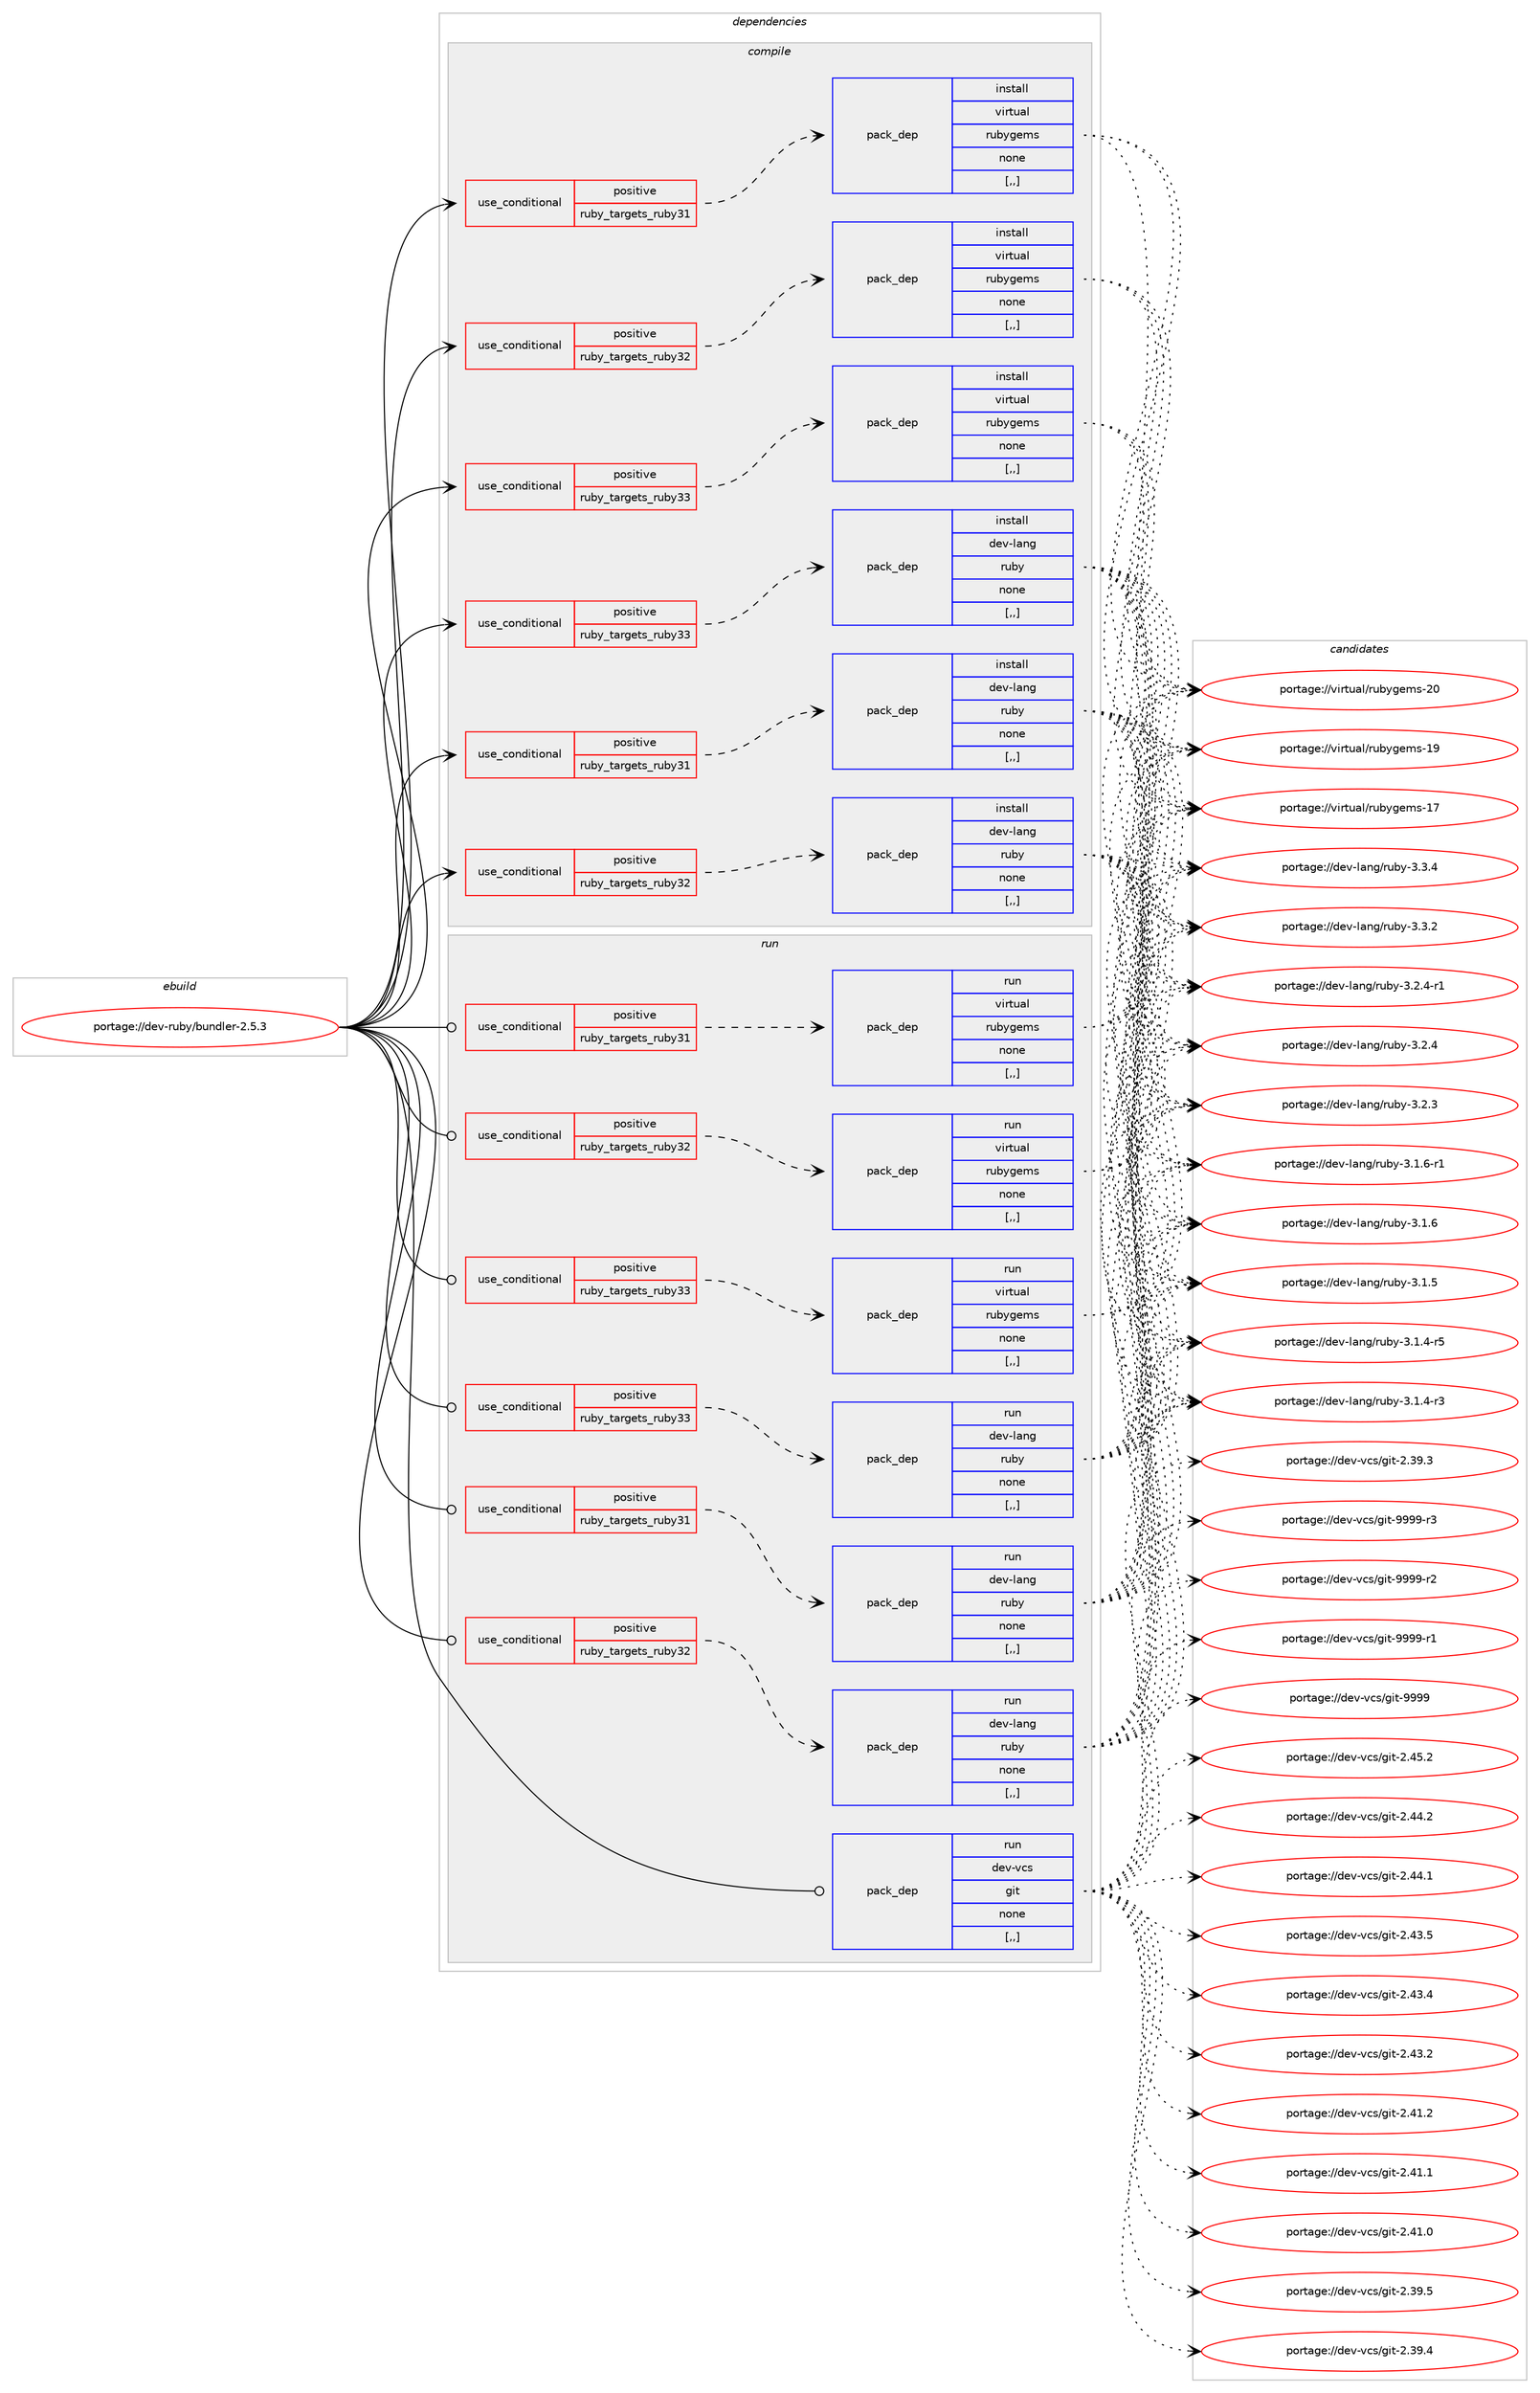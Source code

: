 digraph prolog {

# *************
# Graph options
# *************

newrank=true;
concentrate=true;
compound=true;
graph [rankdir=LR,fontname=Helvetica,fontsize=10,ranksep=1.5];#, ranksep=2.5, nodesep=0.2];
edge  [arrowhead=vee];
node  [fontname=Helvetica,fontsize=10];

# **********
# The ebuild
# **********

subgraph cluster_leftcol {
color=gray;
label=<<i>ebuild</i>>;
id [label="portage://dev-ruby/bundler-2.5.3", color=red, width=4, href="../dev-ruby/bundler-2.5.3.svg"];
}

# ****************
# The dependencies
# ****************

subgraph cluster_midcol {
color=gray;
label=<<i>dependencies</i>>;
subgraph cluster_compile {
fillcolor="#eeeeee";
style=filled;
label=<<i>compile</i>>;
subgraph cond45157 {
dependency178029 [label=<<TABLE BORDER="0" CELLBORDER="1" CELLSPACING="0" CELLPADDING="4"><TR><TD ROWSPAN="3" CELLPADDING="10">use_conditional</TD></TR><TR><TD>positive</TD></TR><TR><TD>ruby_targets_ruby31</TD></TR></TABLE>>, shape=none, color=red];
subgraph pack131581 {
dependency178030 [label=<<TABLE BORDER="0" CELLBORDER="1" CELLSPACING="0" CELLPADDING="4" WIDTH="220"><TR><TD ROWSPAN="6" CELLPADDING="30">pack_dep</TD></TR><TR><TD WIDTH="110">install</TD></TR><TR><TD>dev-lang</TD></TR><TR><TD>ruby</TD></TR><TR><TD>none</TD></TR><TR><TD>[,,]</TD></TR></TABLE>>, shape=none, color=blue];
}
dependency178029:e -> dependency178030:w [weight=20,style="dashed",arrowhead="vee"];
}
id:e -> dependency178029:w [weight=20,style="solid",arrowhead="vee"];
subgraph cond45158 {
dependency178031 [label=<<TABLE BORDER="0" CELLBORDER="1" CELLSPACING="0" CELLPADDING="4"><TR><TD ROWSPAN="3" CELLPADDING="10">use_conditional</TD></TR><TR><TD>positive</TD></TR><TR><TD>ruby_targets_ruby31</TD></TR></TABLE>>, shape=none, color=red];
subgraph pack131582 {
dependency178032 [label=<<TABLE BORDER="0" CELLBORDER="1" CELLSPACING="0" CELLPADDING="4" WIDTH="220"><TR><TD ROWSPAN="6" CELLPADDING="30">pack_dep</TD></TR><TR><TD WIDTH="110">install</TD></TR><TR><TD>virtual</TD></TR><TR><TD>rubygems</TD></TR><TR><TD>none</TD></TR><TR><TD>[,,]</TD></TR></TABLE>>, shape=none, color=blue];
}
dependency178031:e -> dependency178032:w [weight=20,style="dashed",arrowhead="vee"];
}
id:e -> dependency178031:w [weight=20,style="solid",arrowhead="vee"];
subgraph cond45159 {
dependency178033 [label=<<TABLE BORDER="0" CELLBORDER="1" CELLSPACING="0" CELLPADDING="4"><TR><TD ROWSPAN="3" CELLPADDING="10">use_conditional</TD></TR><TR><TD>positive</TD></TR><TR><TD>ruby_targets_ruby32</TD></TR></TABLE>>, shape=none, color=red];
subgraph pack131583 {
dependency178034 [label=<<TABLE BORDER="0" CELLBORDER="1" CELLSPACING="0" CELLPADDING="4" WIDTH="220"><TR><TD ROWSPAN="6" CELLPADDING="30">pack_dep</TD></TR><TR><TD WIDTH="110">install</TD></TR><TR><TD>dev-lang</TD></TR><TR><TD>ruby</TD></TR><TR><TD>none</TD></TR><TR><TD>[,,]</TD></TR></TABLE>>, shape=none, color=blue];
}
dependency178033:e -> dependency178034:w [weight=20,style="dashed",arrowhead="vee"];
}
id:e -> dependency178033:w [weight=20,style="solid",arrowhead="vee"];
subgraph cond45160 {
dependency178035 [label=<<TABLE BORDER="0" CELLBORDER="1" CELLSPACING="0" CELLPADDING="4"><TR><TD ROWSPAN="3" CELLPADDING="10">use_conditional</TD></TR><TR><TD>positive</TD></TR><TR><TD>ruby_targets_ruby32</TD></TR></TABLE>>, shape=none, color=red];
subgraph pack131584 {
dependency178036 [label=<<TABLE BORDER="0" CELLBORDER="1" CELLSPACING="0" CELLPADDING="4" WIDTH="220"><TR><TD ROWSPAN="6" CELLPADDING="30">pack_dep</TD></TR><TR><TD WIDTH="110">install</TD></TR><TR><TD>virtual</TD></TR><TR><TD>rubygems</TD></TR><TR><TD>none</TD></TR><TR><TD>[,,]</TD></TR></TABLE>>, shape=none, color=blue];
}
dependency178035:e -> dependency178036:w [weight=20,style="dashed",arrowhead="vee"];
}
id:e -> dependency178035:w [weight=20,style="solid",arrowhead="vee"];
subgraph cond45161 {
dependency178037 [label=<<TABLE BORDER="0" CELLBORDER="1" CELLSPACING="0" CELLPADDING="4"><TR><TD ROWSPAN="3" CELLPADDING="10">use_conditional</TD></TR><TR><TD>positive</TD></TR><TR><TD>ruby_targets_ruby33</TD></TR></TABLE>>, shape=none, color=red];
subgraph pack131585 {
dependency178038 [label=<<TABLE BORDER="0" CELLBORDER="1" CELLSPACING="0" CELLPADDING="4" WIDTH="220"><TR><TD ROWSPAN="6" CELLPADDING="30">pack_dep</TD></TR><TR><TD WIDTH="110">install</TD></TR><TR><TD>dev-lang</TD></TR><TR><TD>ruby</TD></TR><TR><TD>none</TD></TR><TR><TD>[,,]</TD></TR></TABLE>>, shape=none, color=blue];
}
dependency178037:e -> dependency178038:w [weight=20,style="dashed",arrowhead="vee"];
}
id:e -> dependency178037:w [weight=20,style="solid",arrowhead="vee"];
subgraph cond45162 {
dependency178039 [label=<<TABLE BORDER="0" CELLBORDER="1" CELLSPACING="0" CELLPADDING="4"><TR><TD ROWSPAN="3" CELLPADDING="10">use_conditional</TD></TR><TR><TD>positive</TD></TR><TR><TD>ruby_targets_ruby33</TD></TR></TABLE>>, shape=none, color=red];
subgraph pack131586 {
dependency178040 [label=<<TABLE BORDER="0" CELLBORDER="1" CELLSPACING="0" CELLPADDING="4" WIDTH="220"><TR><TD ROWSPAN="6" CELLPADDING="30">pack_dep</TD></TR><TR><TD WIDTH="110">install</TD></TR><TR><TD>virtual</TD></TR><TR><TD>rubygems</TD></TR><TR><TD>none</TD></TR><TR><TD>[,,]</TD></TR></TABLE>>, shape=none, color=blue];
}
dependency178039:e -> dependency178040:w [weight=20,style="dashed",arrowhead="vee"];
}
id:e -> dependency178039:w [weight=20,style="solid",arrowhead="vee"];
}
subgraph cluster_compileandrun {
fillcolor="#eeeeee";
style=filled;
label=<<i>compile and run</i>>;
}
subgraph cluster_run {
fillcolor="#eeeeee";
style=filled;
label=<<i>run</i>>;
subgraph cond45163 {
dependency178041 [label=<<TABLE BORDER="0" CELLBORDER="1" CELLSPACING="0" CELLPADDING="4"><TR><TD ROWSPAN="3" CELLPADDING="10">use_conditional</TD></TR><TR><TD>positive</TD></TR><TR><TD>ruby_targets_ruby31</TD></TR></TABLE>>, shape=none, color=red];
subgraph pack131587 {
dependency178042 [label=<<TABLE BORDER="0" CELLBORDER="1" CELLSPACING="0" CELLPADDING="4" WIDTH="220"><TR><TD ROWSPAN="6" CELLPADDING="30">pack_dep</TD></TR><TR><TD WIDTH="110">run</TD></TR><TR><TD>dev-lang</TD></TR><TR><TD>ruby</TD></TR><TR><TD>none</TD></TR><TR><TD>[,,]</TD></TR></TABLE>>, shape=none, color=blue];
}
dependency178041:e -> dependency178042:w [weight=20,style="dashed",arrowhead="vee"];
}
id:e -> dependency178041:w [weight=20,style="solid",arrowhead="odot"];
subgraph cond45164 {
dependency178043 [label=<<TABLE BORDER="0" CELLBORDER="1" CELLSPACING="0" CELLPADDING="4"><TR><TD ROWSPAN="3" CELLPADDING="10">use_conditional</TD></TR><TR><TD>positive</TD></TR><TR><TD>ruby_targets_ruby31</TD></TR></TABLE>>, shape=none, color=red];
subgraph pack131588 {
dependency178044 [label=<<TABLE BORDER="0" CELLBORDER="1" CELLSPACING="0" CELLPADDING="4" WIDTH="220"><TR><TD ROWSPAN="6" CELLPADDING="30">pack_dep</TD></TR><TR><TD WIDTH="110">run</TD></TR><TR><TD>virtual</TD></TR><TR><TD>rubygems</TD></TR><TR><TD>none</TD></TR><TR><TD>[,,]</TD></TR></TABLE>>, shape=none, color=blue];
}
dependency178043:e -> dependency178044:w [weight=20,style="dashed",arrowhead="vee"];
}
id:e -> dependency178043:w [weight=20,style="solid",arrowhead="odot"];
subgraph cond45165 {
dependency178045 [label=<<TABLE BORDER="0" CELLBORDER="1" CELLSPACING="0" CELLPADDING="4"><TR><TD ROWSPAN="3" CELLPADDING="10">use_conditional</TD></TR><TR><TD>positive</TD></TR><TR><TD>ruby_targets_ruby32</TD></TR></TABLE>>, shape=none, color=red];
subgraph pack131589 {
dependency178046 [label=<<TABLE BORDER="0" CELLBORDER="1" CELLSPACING="0" CELLPADDING="4" WIDTH="220"><TR><TD ROWSPAN="6" CELLPADDING="30">pack_dep</TD></TR><TR><TD WIDTH="110">run</TD></TR><TR><TD>dev-lang</TD></TR><TR><TD>ruby</TD></TR><TR><TD>none</TD></TR><TR><TD>[,,]</TD></TR></TABLE>>, shape=none, color=blue];
}
dependency178045:e -> dependency178046:w [weight=20,style="dashed",arrowhead="vee"];
}
id:e -> dependency178045:w [weight=20,style="solid",arrowhead="odot"];
subgraph cond45166 {
dependency178047 [label=<<TABLE BORDER="0" CELLBORDER="1" CELLSPACING="0" CELLPADDING="4"><TR><TD ROWSPAN="3" CELLPADDING="10">use_conditional</TD></TR><TR><TD>positive</TD></TR><TR><TD>ruby_targets_ruby32</TD></TR></TABLE>>, shape=none, color=red];
subgraph pack131590 {
dependency178048 [label=<<TABLE BORDER="0" CELLBORDER="1" CELLSPACING="0" CELLPADDING="4" WIDTH="220"><TR><TD ROWSPAN="6" CELLPADDING="30">pack_dep</TD></TR><TR><TD WIDTH="110">run</TD></TR><TR><TD>virtual</TD></TR><TR><TD>rubygems</TD></TR><TR><TD>none</TD></TR><TR><TD>[,,]</TD></TR></TABLE>>, shape=none, color=blue];
}
dependency178047:e -> dependency178048:w [weight=20,style="dashed",arrowhead="vee"];
}
id:e -> dependency178047:w [weight=20,style="solid",arrowhead="odot"];
subgraph cond45167 {
dependency178049 [label=<<TABLE BORDER="0" CELLBORDER="1" CELLSPACING="0" CELLPADDING="4"><TR><TD ROWSPAN="3" CELLPADDING="10">use_conditional</TD></TR><TR><TD>positive</TD></TR><TR><TD>ruby_targets_ruby33</TD></TR></TABLE>>, shape=none, color=red];
subgraph pack131591 {
dependency178050 [label=<<TABLE BORDER="0" CELLBORDER="1" CELLSPACING="0" CELLPADDING="4" WIDTH="220"><TR><TD ROWSPAN="6" CELLPADDING="30">pack_dep</TD></TR><TR><TD WIDTH="110">run</TD></TR><TR><TD>dev-lang</TD></TR><TR><TD>ruby</TD></TR><TR><TD>none</TD></TR><TR><TD>[,,]</TD></TR></TABLE>>, shape=none, color=blue];
}
dependency178049:e -> dependency178050:w [weight=20,style="dashed",arrowhead="vee"];
}
id:e -> dependency178049:w [weight=20,style="solid",arrowhead="odot"];
subgraph cond45168 {
dependency178051 [label=<<TABLE BORDER="0" CELLBORDER="1" CELLSPACING="0" CELLPADDING="4"><TR><TD ROWSPAN="3" CELLPADDING="10">use_conditional</TD></TR><TR><TD>positive</TD></TR><TR><TD>ruby_targets_ruby33</TD></TR></TABLE>>, shape=none, color=red];
subgraph pack131592 {
dependency178052 [label=<<TABLE BORDER="0" CELLBORDER="1" CELLSPACING="0" CELLPADDING="4" WIDTH="220"><TR><TD ROWSPAN="6" CELLPADDING="30">pack_dep</TD></TR><TR><TD WIDTH="110">run</TD></TR><TR><TD>virtual</TD></TR><TR><TD>rubygems</TD></TR><TR><TD>none</TD></TR><TR><TD>[,,]</TD></TR></TABLE>>, shape=none, color=blue];
}
dependency178051:e -> dependency178052:w [weight=20,style="dashed",arrowhead="vee"];
}
id:e -> dependency178051:w [weight=20,style="solid",arrowhead="odot"];
subgraph pack131593 {
dependency178053 [label=<<TABLE BORDER="0" CELLBORDER="1" CELLSPACING="0" CELLPADDING="4" WIDTH="220"><TR><TD ROWSPAN="6" CELLPADDING="30">pack_dep</TD></TR><TR><TD WIDTH="110">run</TD></TR><TR><TD>dev-vcs</TD></TR><TR><TD>git</TD></TR><TR><TD>none</TD></TR><TR><TD>[,,]</TD></TR></TABLE>>, shape=none, color=blue];
}
id:e -> dependency178053:w [weight=20,style="solid",arrowhead="odot"];
}
}

# **************
# The candidates
# **************

subgraph cluster_choices {
rank=same;
color=gray;
label=<<i>candidates</i>>;

subgraph choice131581 {
color=black;
nodesep=1;
choice10010111845108971101034711411798121455146514652 [label="portage://dev-lang/ruby-3.3.4", color=red, width=4,href="../dev-lang/ruby-3.3.4.svg"];
choice10010111845108971101034711411798121455146514650 [label="portage://dev-lang/ruby-3.3.2", color=red, width=4,href="../dev-lang/ruby-3.3.2.svg"];
choice100101118451089711010347114117981214551465046524511449 [label="portage://dev-lang/ruby-3.2.4-r1", color=red, width=4,href="../dev-lang/ruby-3.2.4-r1.svg"];
choice10010111845108971101034711411798121455146504652 [label="portage://dev-lang/ruby-3.2.4", color=red, width=4,href="../dev-lang/ruby-3.2.4.svg"];
choice10010111845108971101034711411798121455146504651 [label="portage://dev-lang/ruby-3.2.3", color=red, width=4,href="../dev-lang/ruby-3.2.3.svg"];
choice100101118451089711010347114117981214551464946544511449 [label="portage://dev-lang/ruby-3.1.6-r1", color=red, width=4,href="../dev-lang/ruby-3.1.6-r1.svg"];
choice10010111845108971101034711411798121455146494654 [label="portage://dev-lang/ruby-3.1.6", color=red, width=4,href="../dev-lang/ruby-3.1.6.svg"];
choice10010111845108971101034711411798121455146494653 [label="portage://dev-lang/ruby-3.1.5", color=red, width=4,href="../dev-lang/ruby-3.1.5.svg"];
choice100101118451089711010347114117981214551464946524511453 [label="portage://dev-lang/ruby-3.1.4-r5", color=red, width=4,href="../dev-lang/ruby-3.1.4-r5.svg"];
choice100101118451089711010347114117981214551464946524511451 [label="portage://dev-lang/ruby-3.1.4-r3", color=red, width=4,href="../dev-lang/ruby-3.1.4-r3.svg"];
dependency178030:e -> choice10010111845108971101034711411798121455146514652:w [style=dotted,weight="100"];
dependency178030:e -> choice10010111845108971101034711411798121455146514650:w [style=dotted,weight="100"];
dependency178030:e -> choice100101118451089711010347114117981214551465046524511449:w [style=dotted,weight="100"];
dependency178030:e -> choice10010111845108971101034711411798121455146504652:w [style=dotted,weight="100"];
dependency178030:e -> choice10010111845108971101034711411798121455146504651:w [style=dotted,weight="100"];
dependency178030:e -> choice100101118451089711010347114117981214551464946544511449:w [style=dotted,weight="100"];
dependency178030:e -> choice10010111845108971101034711411798121455146494654:w [style=dotted,weight="100"];
dependency178030:e -> choice10010111845108971101034711411798121455146494653:w [style=dotted,weight="100"];
dependency178030:e -> choice100101118451089711010347114117981214551464946524511453:w [style=dotted,weight="100"];
dependency178030:e -> choice100101118451089711010347114117981214551464946524511451:w [style=dotted,weight="100"];
}
subgraph choice131582 {
color=black;
nodesep=1;
choice118105114116117971084711411798121103101109115455048 [label="portage://virtual/rubygems-20", color=red, width=4,href="../virtual/rubygems-20.svg"];
choice118105114116117971084711411798121103101109115454957 [label="portage://virtual/rubygems-19", color=red, width=4,href="../virtual/rubygems-19.svg"];
choice118105114116117971084711411798121103101109115454955 [label="portage://virtual/rubygems-17", color=red, width=4,href="../virtual/rubygems-17.svg"];
dependency178032:e -> choice118105114116117971084711411798121103101109115455048:w [style=dotted,weight="100"];
dependency178032:e -> choice118105114116117971084711411798121103101109115454957:w [style=dotted,weight="100"];
dependency178032:e -> choice118105114116117971084711411798121103101109115454955:w [style=dotted,weight="100"];
}
subgraph choice131583 {
color=black;
nodesep=1;
choice10010111845108971101034711411798121455146514652 [label="portage://dev-lang/ruby-3.3.4", color=red, width=4,href="../dev-lang/ruby-3.3.4.svg"];
choice10010111845108971101034711411798121455146514650 [label="portage://dev-lang/ruby-3.3.2", color=red, width=4,href="../dev-lang/ruby-3.3.2.svg"];
choice100101118451089711010347114117981214551465046524511449 [label="portage://dev-lang/ruby-3.2.4-r1", color=red, width=4,href="../dev-lang/ruby-3.2.4-r1.svg"];
choice10010111845108971101034711411798121455146504652 [label="portage://dev-lang/ruby-3.2.4", color=red, width=4,href="../dev-lang/ruby-3.2.4.svg"];
choice10010111845108971101034711411798121455146504651 [label="portage://dev-lang/ruby-3.2.3", color=red, width=4,href="../dev-lang/ruby-3.2.3.svg"];
choice100101118451089711010347114117981214551464946544511449 [label="portage://dev-lang/ruby-3.1.6-r1", color=red, width=4,href="../dev-lang/ruby-3.1.6-r1.svg"];
choice10010111845108971101034711411798121455146494654 [label="portage://dev-lang/ruby-3.1.6", color=red, width=4,href="../dev-lang/ruby-3.1.6.svg"];
choice10010111845108971101034711411798121455146494653 [label="portage://dev-lang/ruby-3.1.5", color=red, width=4,href="../dev-lang/ruby-3.1.5.svg"];
choice100101118451089711010347114117981214551464946524511453 [label="portage://dev-lang/ruby-3.1.4-r5", color=red, width=4,href="../dev-lang/ruby-3.1.4-r5.svg"];
choice100101118451089711010347114117981214551464946524511451 [label="portage://dev-lang/ruby-3.1.4-r3", color=red, width=4,href="../dev-lang/ruby-3.1.4-r3.svg"];
dependency178034:e -> choice10010111845108971101034711411798121455146514652:w [style=dotted,weight="100"];
dependency178034:e -> choice10010111845108971101034711411798121455146514650:w [style=dotted,weight="100"];
dependency178034:e -> choice100101118451089711010347114117981214551465046524511449:w [style=dotted,weight="100"];
dependency178034:e -> choice10010111845108971101034711411798121455146504652:w [style=dotted,weight="100"];
dependency178034:e -> choice10010111845108971101034711411798121455146504651:w [style=dotted,weight="100"];
dependency178034:e -> choice100101118451089711010347114117981214551464946544511449:w [style=dotted,weight="100"];
dependency178034:e -> choice10010111845108971101034711411798121455146494654:w [style=dotted,weight="100"];
dependency178034:e -> choice10010111845108971101034711411798121455146494653:w [style=dotted,weight="100"];
dependency178034:e -> choice100101118451089711010347114117981214551464946524511453:w [style=dotted,weight="100"];
dependency178034:e -> choice100101118451089711010347114117981214551464946524511451:w [style=dotted,weight="100"];
}
subgraph choice131584 {
color=black;
nodesep=1;
choice118105114116117971084711411798121103101109115455048 [label="portage://virtual/rubygems-20", color=red, width=4,href="../virtual/rubygems-20.svg"];
choice118105114116117971084711411798121103101109115454957 [label="portage://virtual/rubygems-19", color=red, width=4,href="../virtual/rubygems-19.svg"];
choice118105114116117971084711411798121103101109115454955 [label="portage://virtual/rubygems-17", color=red, width=4,href="../virtual/rubygems-17.svg"];
dependency178036:e -> choice118105114116117971084711411798121103101109115455048:w [style=dotted,weight="100"];
dependency178036:e -> choice118105114116117971084711411798121103101109115454957:w [style=dotted,weight="100"];
dependency178036:e -> choice118105114116117971084711411798121103101109115454955:w [style=dotted,weight="100"];
}
subgraph choice131585 {
color=black;
nodesep=1;
choice10010111845108971101034711411798121455146514652 [label="portage://dev-lang/ruby-3.3.4", color=red, width=4,href="../dev-lang/ruby-3.3.4.svg"];
choice10010111845108971101034711411798121455146514650 [label="portage://dev-lang/ruby-3.3.2", color=red, width=4,href="../dev-lang/ruby-3.3.2.svg"];
choice100101118451089711010347114117981214551465046524511449 [label="portage://dev-lang/ruby-3.2.4-r1", color=red, width=4,href="../dev-lang/ruby-3.2.4-r1.svg"];
choice10010111845108971101034711411798121455146504652 [label="portage://dev-lang/ruby-3.2.4", color=red, width=4,href="../dev-lang/ruby-3.2.4.svg"];
choice10010111845108971101034711411798121455146504651 [label="portage://dev-lang/ruby-3.2.3", color=red, width=4,href="../dev-lang/ruby-3.2.3.svg"];
choice100101118451089711010347114117981214551464946544511449 [label="portage://dev-lang/ruby-3.1.6-r1", color=red, width=4,href="../dev-lang/ruby-3.1.6-r1.svg"];
choice10010111845108971101034711411798121455146494654 [label="portage://dev-lang/ruby-3.1.6", color=red, width=4,href="../dev-lang/ruby-3.1.6.svg"];
choice10010111845108971101034711411798121455146494653 [label="portage://dev-lang/ruby-3.1.5", color=red, width=4,href="../dev-lang/ruby-3.1.5.svg"];
choice100101118451089711010347114117981214551464946524511453 [label="portage://dev-lang/ruby-3.1.4-r5", color=red, width=4,href="../dev-lang/ruby-3.1.4-r5.svg"];
choice100101118451089711010347114117981214551464946524511451 [label="portage://dev-lang/ruby-3.1.4-r3", color=red, width=4,href="../dev-lang/ruby-3.1.4-r3.svg"];
dependency178038:e -> choice10010111845108971101034711411798121455146514652:w [style=dotted,weight="100"];
dependency178038:e -> choice10010111845108971101034711411798121455146514650:w [style=dotted,weight="100"];
dependency178038:e -> choice100101118451089711010347114117981214551465046524511449:w [style=dotted,weight="100"];
dependency178038:e -> choice10010111845108971101034711411798121455146504652:w [style=dotted,weight="100"];
dependency178038:e -> choice10010111845108971101034711411798121455146504651:w [style=dotted,weight="100"];
dependency178038:e -> choice100101118451089711010347114117981214551464946544511449:w [style=dotted,weight="100"];
dependency178038:e -> choice10010111845108971101034711411798121455146494654:w [style=dotted,weight="100"];
dependency178038:e -> choice10010111845108971101034711411798121455146494653:w [style=dotted,weight="100"];
dependency178038:e -> choice100101118451089711010347114117981214551464946524511453:w [style=dotted,weight="100"];
dependency178038:e -> choice100101118451089711010347114117981214551464946524511451:w [style=dotted,weight="100"];
}
subgraph choice131586 {
color=black;
nodesep=1;
choice118105114116117971084711411798121103101109115455048 [label="portage://virtual/rubygems-20", color=red, width=4,href="../virtual/rubygems-20.svg"];
choice118105114116117971084711411798121103101109115454957 [label="portage://virtual/rubygems-19", color=red, width=4,href="../virtual/rubygems-19.svg"];
choice118105114116117971084711411798121103101109115454955 [label="portage://virtual/rubygems-17", color=red, width=4,href="../virtual/rubygems-17.svg"];
dependency178040:e -> choice118105114116117971084711411798121103101109115455048:w [style=dotted,weight="100"];
dependency178040:e -> choice118105114116117971084711411798121103101109115454957:w [style=dotted,weight="100"];
dependency178040:e -> choice118105114116117971084711411798121103101109115454955:w [style=dotted,weight="100"];
}
subgraph choice131587 {
color=black;
nodesep=1;
choice10010111845108971101034711411798121455146514652 [label="portage://dev-lang/ruby-3.3.4", color=red, width=4,href="../dev-lang/ruby-3.3.4.svg"];
choice10010111845108971101034711411798121455146514650 [label="portage://dev-lang/ruby-3.3.2", color=red, width=4,href="../dev-lang/ruby-3.3.2.svg"];
choice100101118451089711010347114117981214551465046524511449 [label="portage://dev-lang/ruby-3.2.4-r1", color=red, width=4,href="../dev-lang/ruby-3.2.4-r1.svg"];
choice10010111845108971101034711411798121455146504652 [label="portage://dev-lang/ruby-3.2.4", color=red, width=4,href="../dev-lang/ruby-3.2.4.svg"];
choice10010111845108971101034711411798121455146504651 [label="portage://dev-lang/ruby-3.2.3", color=red, width=4,href="../dev-lang/ruby-3.2.3.svg"];
choice100101118451089711010347114117981214551464946544511449 [label="portage://dev-lang/ruby-3.1.6-r1", color=red, width=4,href="../dev-lang/ruby-3.1.6-r1.svg"];
choice10010111845108971101034711411798121455146494654 [label="portage://dev-lang/ruby-3.1.6", color=red, width=4,href="../dev-lang/ruby-3.1.6.svg"];
choice10010111845108971101034711411798121455146494653 [label="portage://dev-lang/ruby-3.1.5", color=red, width=4,href="../dev-lang/ruby-3.1.5.svg"];
choice100101118451089711010347114117981214551464946524511453 [label="portage://dev-lang/ruby-3.1.4-r5", color=red, width=4,href="../dev-lang/ruby-3.1.4-r5.svg"];
choice100101118451089711010347114117981214551464946524511451 [label="portage://dev-lang/ruby-3.1.4-r3", color=red, width=4,href="../dev-lang/ruby-3.1.4-r3.svg"];
dependency178042:e -> choice10010111845108971101034711411798121455146514652:w [style=dotted,weight="100"];
dependency178042:e -> choice10010111845108971101034711411798121455146514650:w [style=dotted,weight="100"];
dependency178042:e -> choice100101118451089711010347114117981214551465046524511449:w [style=dotted,weight="100"];
dependency178042:e -> choice10010111845108971101034711411798121455146504652:w [style=dotted,weight="100"];
dependency178042:e -> choice10010111845108971101034711411798121455146504651:w [style=dotted,weight="100"];
dependency178042:e -> choice100101118451089711010347114117981214551464946544511449:w [style=dotted,weight="100"];
dependency178042:e -> choice10010111845108971101034711411798121455146494654:w [style=dotted,weight="100"];
dependency178042:e -> choice10010111845108971101034711411798121455146494653:w [style=dotted,weight="100"];
dependency178042:e -> choice100101118451089711010347114117981214551464946524511453:w [style=dotted,weight="100"];
dependency178042:e -> choice100101118451089711010347114117981214551464946524511451:w [style=dotted,weight="100"];
}
subgraph choice131588 {
color=black;
nodesep=1;
choice118105114116117971084711411798121103101109115455048 [label="portage://virtual/rubygems-20", color=red, width=4,href="../virtual/rubygems-20.svg"];
choice118105114116117971084711411798121103101109115454957 [label="portage://virtual/rubygems-19", color=red, width=4,href="../virtual/rubygems-19.svg"];
choice118105114116117971084711411798121103101109115454955 [label="portage://virtual/rubygems-17", color=red, width=4,href="../virtual/rubygems-17.svg"];
dependency178044:e -> choice118105114116117971084711411798121103101109115455048:w [style=dotted,weight="100"];
dependency178044:e -> choice118105114116117971084711411798121103101109115454957:w [style=dotted,weight="100"];
dependency178044:e -> choice118105114116117971084711411798121103101109115454955:w [style=dotted,weight="100"];
}
subgraph choice131589 {
color=black;
nodesep=1;
choice10010111845108971101034711411798121455146514652 [label="portage://dev-lang/ruby-3.3.4", color=red, width=4,href="../dev-lang/ruby-3.3.4.svg"];
choice10010111845108971101034711411798121455146514650 [label="portage://dev-lang/ruby-3.3.2", color=red, width=4,href="../dev-lang/ruby-3.3.2.svg"];
choice100101118451089711010347114117981214551465046524511449 [label="portage://dev-lang/ruby-3.2.4-r1", color=red, width=4,href="../dev-lang/ruby-3.2.4-r1.svg"];
choice10010111845108971101034711411798121455146504652 [label="portage://dev-lang/ruby-3.2.4", color=red, width=4,href="../dev-lang/ruby-3.2.4.svg"];
choice10010111845108971101034711411798121455146504651 [label="portage://dev-lang/ruby-3.2.3", color=red, width=4,href="../dev-lang/ruby-3.2.3.svg"];
choice100101118451089711010347114117981214551464946544511449 [label="portage://dev-lang/ruby-3.1.6-r1", color=red, width=4,href="../dev-lang/ruby-3.1.6-r1.svg"];
choice10010111845108971101034711411798121455146494654 [label="portage://dev-lang/ruby-3.1.6", color=red, width=4,href="../dev-lang/ruby-3.1.6.svg"];
choice10010111845108971101034711411798121455146494653 [label="portage://dev-lang/ruby-3.1.5", color=red, width=4,href="../dev-lang/ruby-3.1.5.svg"];
choice100101118451089711010347114117981214551464946524511453 [label="portage://dev-lang/ruby-3.1.4-r5", color=red, width=4,href="../dev-lang/ruby-3.1.4-r5.svg"];
choice100101118451089711010347114117981214551464946524511451 [label="portage://dev-lang/ruby-3.1.4-r3", color=red, width=4,href="../dev-lang/ruby-3.1.4-r3.svg"];
dependency178046:e -> choice10010111845108971101034711411798121455146514652:w [style=dotted,weight="100"];
dependency178046:e -> choice10010111845108971101034711411798121455146514650:w [style=dotted,weight="100"];
dependency178046:e -> choice100101118451089711010347114117981214551465046524511449:w [style=dotted,weight="100"];
dependency178046:e -> choice10010111845108971101034711411798121455146504652:w [style=dotted,weight="100"];
dependency178046:e -> choice10010111845108971101034711411798121455146504651:w [style=dotted,weight="100"];
dependency178046:e -> choice100101118451089711010347114117981214551464946544511449:w [style=dotted,weight="100"];
dependency178046:e -> choice10010111845108971101034711411798121455146494654:w [style=dotted,weight="100"];
dependency178046:e -> choice10010111845108971101034711411798121455146494653:w [style=dotted,weight="100"];
dependency178046:e -> choice100101118451089711010347114117981214551464946524511453:w [style=dotted,weight="100"];
dependency178046:e -> choice100101118451089711010347114117981214551464946524511451:w [style=dotted,weight="100"];
}
subgraph choice131590 {
color=black;
nodesep=1;
choice118105114116117971084711411798121103101109115455048 [label="portage://virtual/rubygems-20", color=red, width=4,href="../virtual/rubygems-20.svg"];
choice118105114116117971084711411798121103101109115454957 [label="portage://virtual/rubygems-19", color=red, width=4,href="../virtual/rubygems-19.svg"];
choice118105114116117971084711411798121103101109115454955 [label="portage://virtual/rubygems-17", color=red, width=4,href="../virtual/rubygems-17.svg"];
dependency178048:e -> choice118105114116117971084711411798121103101109115455048:w [style=dotted,weight="100"];
dependency178048:e -> choice118105114116117971084711411798121103101109115454957:w [style=dotted,weight="100"];
dependency178048:e -> choice118105114116117971084711411798121103101109115454955:w [style=dotted,weight="100"];
}
subgraph choice131591 {
color=black;
nodesep=1;
choice10010111845108971101034711411798121455146514652 [label="portage://dev-lang/ruby-3.3.4", color=red, width=4,href="../dev-lang/ruby-3.3.4.svg"];
choice10010111845108971101034711411798121455146514650 [label="portage://dev-lang/ruby-3.3.2", color=red, width=4,href="../dev-lang/ruby-3.3.2.svg"];
choice100101118451089711010347114117981214551465046524511449 [label="portage://dev-lang/ruby-3.2.4-r1", color=red, width=4,href="../dev-lang/ruby-3.2.4-r1.svg"];
choice10010111845108971101034711411798121455146504652 [label="portage://dev-lang/ruby-3.2.4", color=red, width=4,href="../dev-lang/ruby-3.2.4.svg"];
choice10010111845108971101034711411798121455146504651 [label="portage://dev-lang/ruby-3.2.3", color=red, width=4,href="../dev-lang/ruby-3.2.3.svg"];
choice100101118451089711010347114117981214551464946544511449 [label="portage://dev-lang/ruby-3.1.6-r1", color=red, width=4,href="../dev-lang/ruby-3.1.6-r1.svg"];
choice10010111845108971101034711411798121455146494654 [label="portage://dev-lang/ruby-3.1.6", color=red, width=4,href="../dev-lang/ruby-3.1.6.svg"];
choice10010111845108971101034711411798121455146494653 [label="portage://dev-lang/ruby-3.1.5", color=red, width=4,href="../dev-lang/ruby-3.1.5.svg"];
choice100101118451089711010347114117981214551464946524511453 [label="portage://dev-lang/ruby-3.1.4-r5", color=red, width=4,href="../dev-lang/ruby-3.1.4-r5.svg"];
choice100101118451089711010347114117981214551464946524511451 [label="portage://dev-lang/ruby-3.1.4-r3", color=red, width=4,href="../dev-lang/ruby-3.1.4-r3.svg"];
dependency178050:e -> choice10010111845108971101034711411798121455146514652:w [style=dotted,weight="100"];
dependency178050:e -> choice10010111845108971101034711411798121455146514650:w [style=dotted,weight="100"];
dependency178050:e -> choice100101118451089711010347114117981214551465046524511449:w [style=dotted,weight="100"];
dependency178050:e -> choice10010111845108971101034711411798121455146504652:w [style=dotted,weight="100"];
dependency178050:e -> choice10010111845108971101034711411798121455146504651:w [style=dotted,weight="100"];
dependency178050:e -> choice100101118451089711010347114117981214551464946544511449:w [style=dotted,weight="100"];
dependency178050:e -> choice10010111845108971101034711411798121455146494654:w [style=dotted,weight="100"];
dependency178050:e -> choice10010111845108971101034711411798121455146494653:w [style=dotted,weight="100"];
dependency178050:e -> choice100101118451089711010347114117981214551464946524511453:w [style=dotted,weight="100"];
dependency178050:e -> choice100101118451089711010347114117981214551464946524511451:w [style=dotted,weight="100"];
}
subgraph choice131592 {
color=black;
nodesep=1;
choice118105114116117971084711411798121103101109115455048 [label="portage://virtual/rubygems-20", color=red, width=4,href="../virtual/rubygems-20.svg"];
choice118105114116117971084711411798121103101109115454957 [label="portage://virtual/rubygems-19", color=red, width=4,href="../virtual/rubygems-19.svg"];
choice118105114116117971084711411798121103101109115454955 [label="portage://virtual/rubygems-17", color=red, width=4,href="../virtual/rubygems-17.svg"];
dependency178052:e -> choice118105114116117971084711411798121103101109115455048:w [style=dotted,weight="100"];
dependency178052:e -> choice118105114116117971084711411798121103101109115454957:w [style=dotted,weight="100"];
dependency178052:e -> choice118105114116117971084711411798121103101109115454955:w [style=dotted,weight="100"];
}
subgraph choice131593 {
color=black;
nodesep=1;
choice10010111845118991154710310511645575757574511451 [label="portage://dev-vcs/git-9999-r3", color=red, width=4,href="../dev-vcs/git-9999-r3.svg"];
choice10010111845118991154710310511645575757574511450 [label="portage://dev-vcs/git-9999-r2", color=red, width=4,href="../dev-vcs/git-9999-r2.svg"];
choice10010111845118991154710310511645575757574511449 [label="portage://dev-vcs/git-9999-r1", color=red, width=4,href="../dev-vcs/git-9999-r1.svg"];
choice1001011184511899115471031051164557575757 [label="portage://dev-vcs/git-9999", color=red, width=4,href="../dev-vcs/git-9999.svg"];
choice10010111845118991154710310511645504652534650 [label="portage://dev-vcs/git-2.45.2", color=red, width=4,href="../dev-vcs/git-2.45.2.svg"];
choice10010111845118991154710310511645504652524650 [label="portage://dev-vcs/git-2.44.2", color=red, width=4,href="../dev-vcs/git-2.44.2.svg"];
choice10010111845118991154710310511645504652524649 [label="portage://dev-vcs/git-2.44.1", color=red, width=4,href="../dev-vcs/git-2.44.1.svg"];
choice10010111845118991154710310511645504652514653 [label="portage://dev-vcs/git-2.43.5", color=red, width=4,href="../dev-vcs/git-2.43.5.svg"];
choice10010111845118991154710310511645504652514652 [label="portage://dev-vcs/git-2.43.4", color=red, width=4,href="../dev-vcs/git-2.43.4.svg"];
choice10010111845118991154710310511645504652514650 [label="portage://dev-vcs/git-2.43.2", color=red, width=4,href="../dev-vcs/git-2.43.2.svg"];
choice10010111845118991154710310511645504652494650 [label="portage://dev-vcs/git-2.41.2", color=red, width=4,href="../dev-vcs/git-2.41.2.svg"];
choice10010111845118991154710310511645504652494649 [label="portage://dev-vcs/git-2.41.1", color=red, width=4,href="../dev-vcs/git-2.41.1.svg"];
choice10010111845118991154710310511645504652494648 [label="portage://dev-vcs/git-2.41.0", color=red, width=4,href="../dev-vcs/git-2.41.0.svg"];
choice10010111845118991154710310511645504651574653 [label="portage://dev-vcs/git-2.39.5", color=red, width=4,href="../dev-vcs/git-2.39.5.svg"];
choice10010111845118991154710310511645504651574652 [label="portage://dev-vcs/git-2.39.4", color=red, width=4,href="../dev-vcs/git-2.39.4.svg"];
choice10010111845118991154710310511645504651574651 [label="portage://dev-vcs/git-2.39.3", color=red, width=4,href="../dev-vcs/git-2.39.3.svg"];
dependency178053:e -> choice10010111845118991154710310511645575757574511451:w [style=dotted,weight="100"];
dependency178053:e -> choice10010111845118991154710310511645575757574511450:w [style=dotted,weight="100"];
dependency178053:e -> choice10010111845118991154710310511645575757574511449:w [style=dotted,weight="100"];
dependency178053:e -> choice1001011184511899115471031051164557575757:w [style=dotted,weight="100"];
dependency178053:e -> choice10010111845118991154710310511645504652534650:w [style=dotted,weight="100"];
dependency178053:e -> choice10010111845118991154710310511645504652524650:w [style=dotted,weight="100"];
dependency178053:e -> choice10010111845118991154710310511645504652524649:w [style=dotted,weight="100"];
dependency178053:e -> choice10010111845118991154710310511645504652514653:w [style=dotted,weight="100"];
dependency178053:e -> choice10010111845118991154710310511645504652514652:w [style=dotted,weight="100"];
dependency178053:e -> choice10010111845118991154710310511645504652514650:w [style=dotted,weight="100"];
dependency178053:e -> choice10010111845118991154710310511645504652494650:w [style=dotted,weight="100"];
dependency178053:e -> choice10010111845118991154710310511645504652494649:w [style=dotted,weight="100"];
dependency178053:e -> choice10010111845118991154710310511645504652494648:w [style=dotted,weight="100"];
dependency178053:e -> choice10010111845118991154710310511645504651574653:w [style=dotted,weight="100"];
dependency178053:e -> choice10010111845118991154710310511645504651574652:w [style=dotted,weight="100"];
dependency178053:e -> choice10010111845118991154710310511645504651574651:w [style=dotted,weight="100"];
}
}

}

